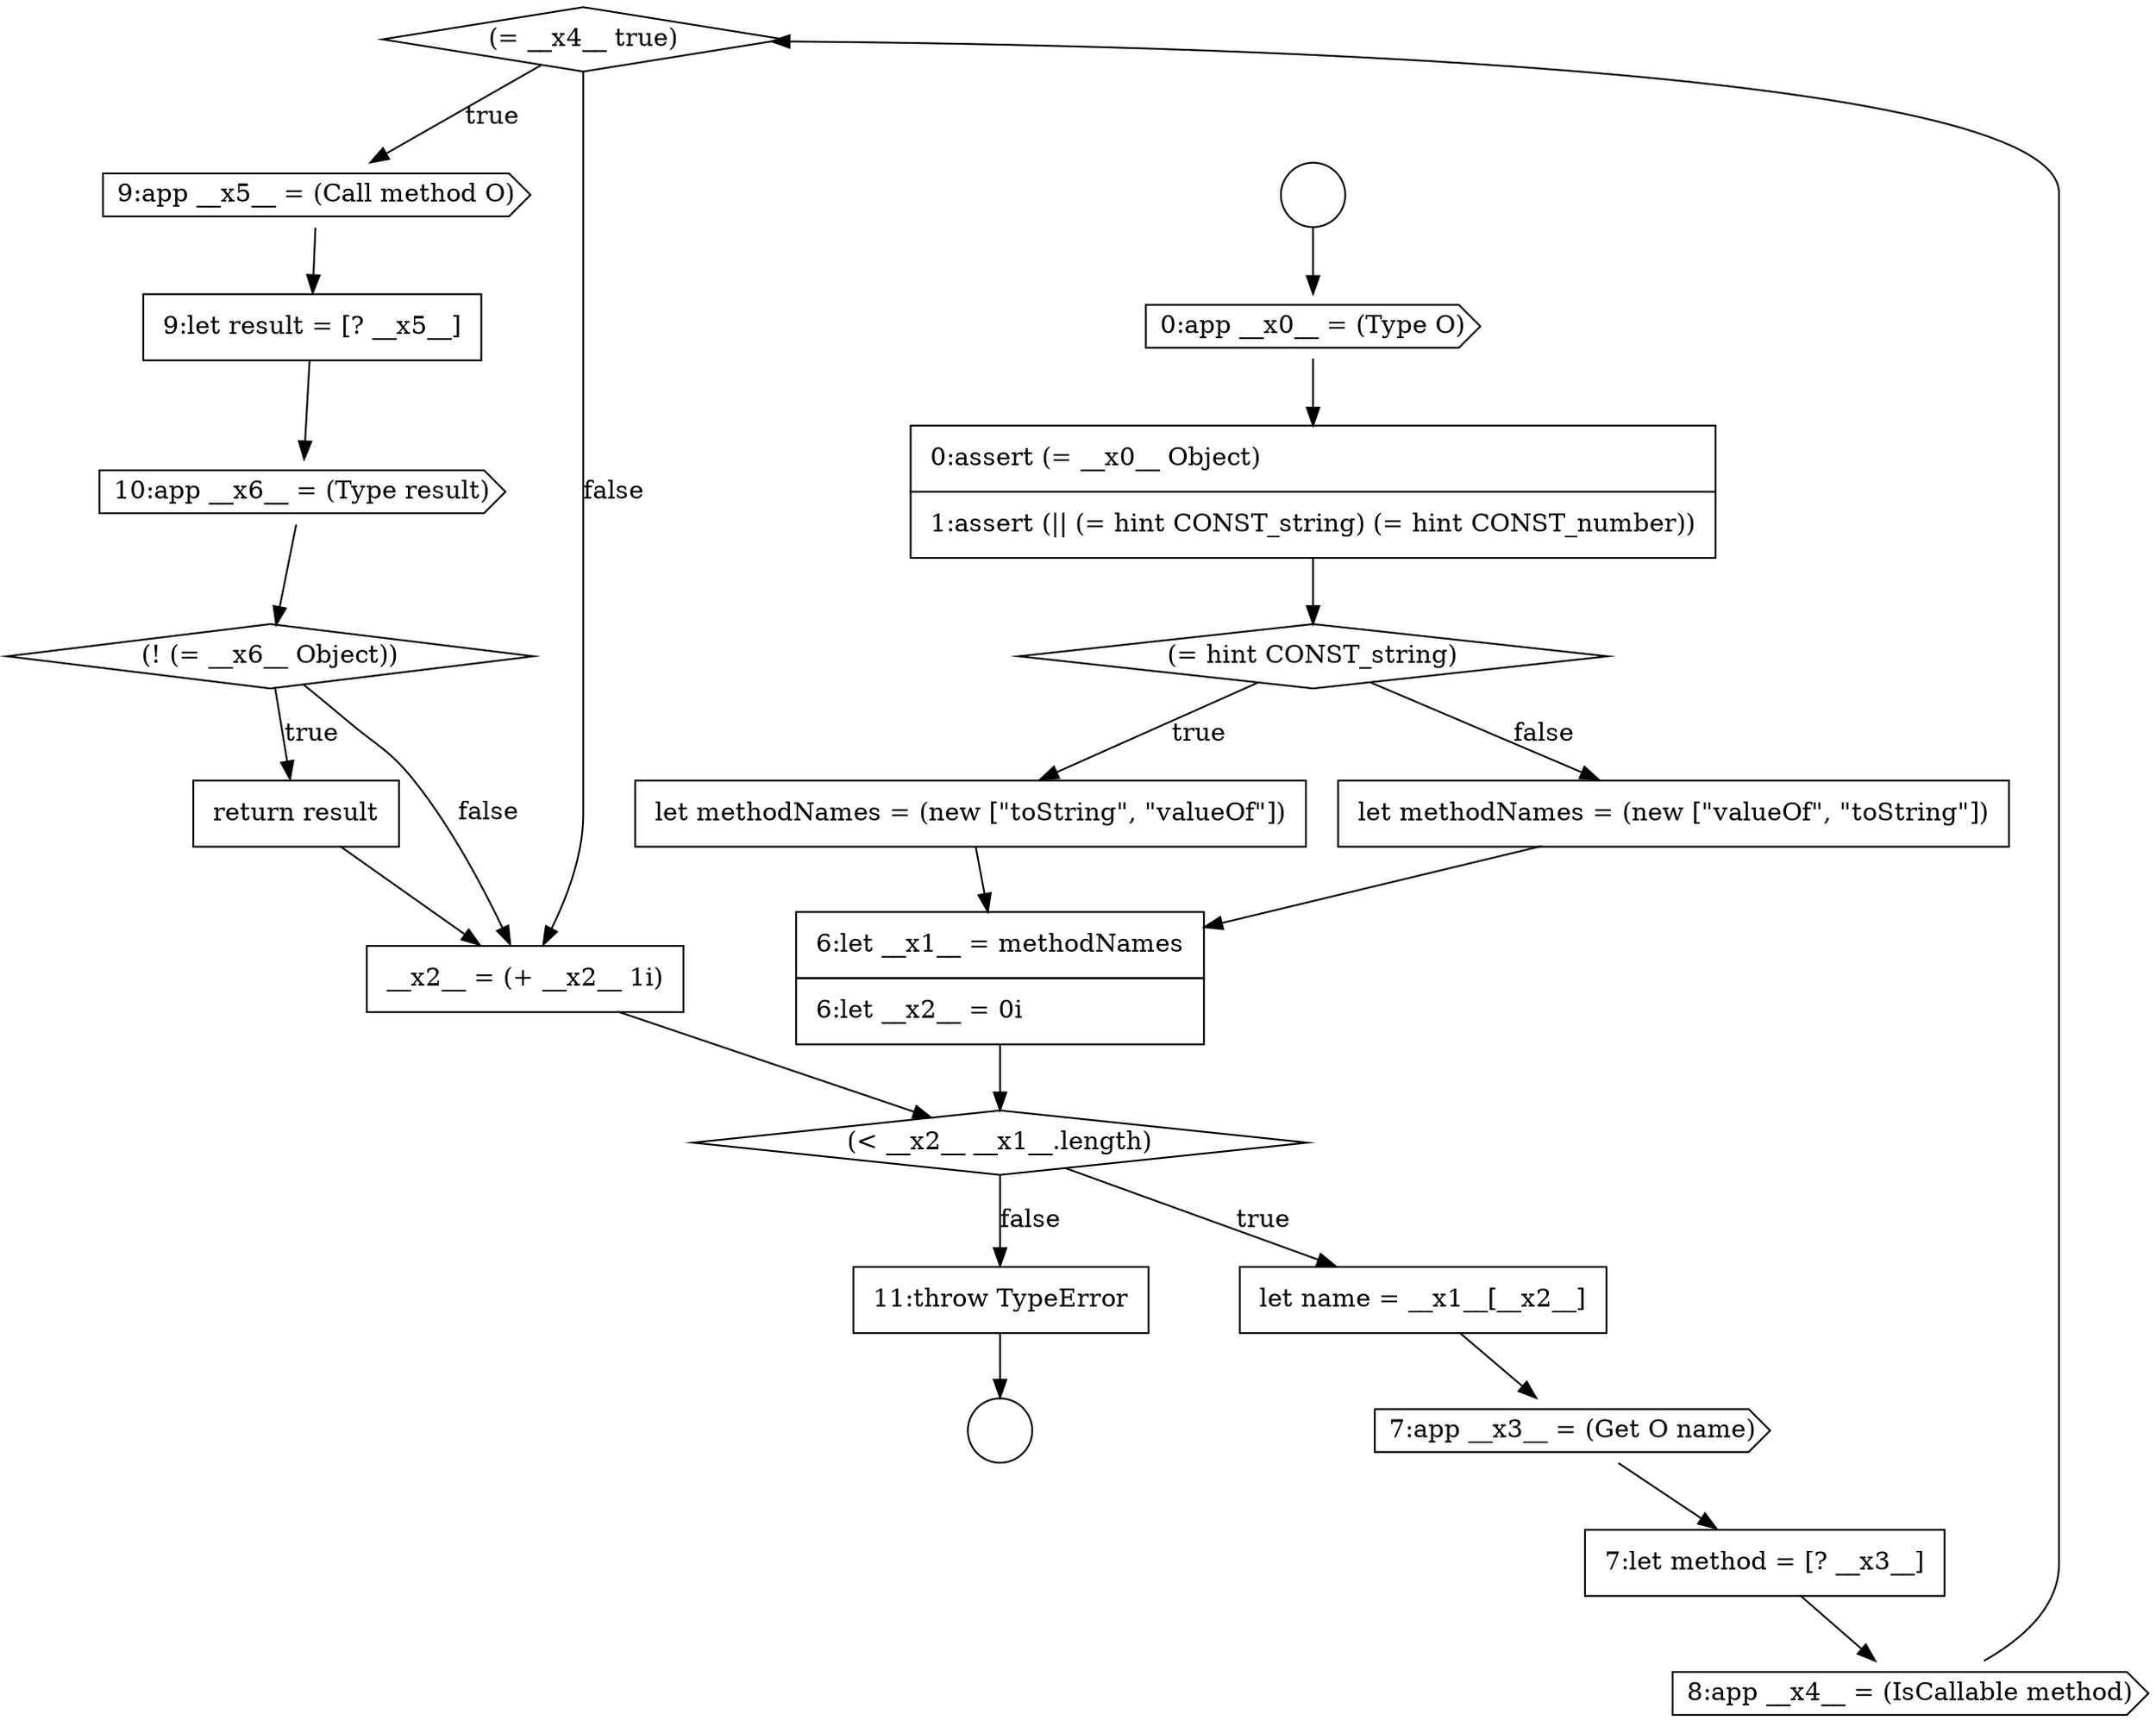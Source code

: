 digraph {
  node542 [shape=diamond, label=<<font color="black">(= __x4__ true)</font>> color="black" fillcolor="white" style=filled]
  node545 [shape=cds, label=<<font color="black">10:app __x6__ = (Type result)</font>> color="black" fillcolor="white" style=filled]
  node540 [shape=none, margin=0, label=<<font color="black">
    <table border="0" cellborder="1" cellspacing="0" cellpadding="10">
      <tr><td align="left">7:let method = [? __x3__]</td></tr>
    </table>
  </font>> color="black" fillcolor="white" style=filled]
  node535 [shape=none, margin=0, label=<<font color="black">
    <table border="0" cellborder="1" cellspacing="0" cellpadding="10">
      <tr><td align="left">let methodNames = (new [&quot;valueOf&quot;, &quot;toString&quot;])</td></tr>
    </table>
  </font>> color="black" fillcolor="white" style=filled]
  node544 [shape=none, margin=0, label=<<font color="black">
    <table border="0" cellborder="1" cellspacing="0" cellpadding="10">
      <tr><td align="left">9:let result = [? __x5__]</td></tr>
    </table>
  </font>> color="black" fillcolor="white" style=filled]
  node539 [shape=cds, label=<<font color="black">7:app __x3__ = (Get O name)</font>> color="black" fillcolor="white" style=filled]
  node532 [shape=none, margin=0, label=<<font color="black">
    <table border="0" cellborder="1" cellspacing="0" cellpadding="10">
      <tr><td align="left">0:assert (= __x0__ Object)</td></tr>
      <tr><td align="left">1:assert (|| (= hint CONST_string) (= hint CONST_number))</td></tr>
    </table>
  </font>> color="black" fillcolor="white" style=filled]
  node543 [shape=cds, label=<<font color="black">9:app __x5__ = (Call method O)</font>> color="black" fillcolor="white" style=filled]
  node533 [shape=diamond, label=<<font color="black">(= hint CONST_string)</font>> color="black" fillcolor="white" style=filled]
  node538 [shape=none, margin=0, label=<<font color="black">
    <table border="0" cellborder="1" cellspacing="0" cellpadding="10">
      <tr><td align="left">let name = __x1__[__x2__]</td></tr>
    </table>
  </font>> color="black" fillcolor="white" style=filled]
  node529 [shape=circle label=" " color="black" fillcolor="white" style=filled]
  node546 [shape=diamond, label=<<font color="black">(! (= __x6__ Object))</font>> color="black" fillcolor="white" style=filled]
  node534 [shape=none, margin=0, label=<<font color="black">
    <table border="0" cellborder="1" cellspacing="0" cellpadding="10">
      <tr><td align="left">let methodNames = (new [&quot;toString&quot;, &quot;valueOf&quot;])</td></tr>
    </table>
  </font>> color="black" fillcolor="white" style=filled]
  node537 [shape=diamond, label=<<font color="black">(&lt; __x2__ __x1__.length)</font>> color="black" fillcolor="white" style=filled]
  node547 [shape=none, margin=0, label=<<font color="black">
    <table border="0" cellborder="1" cellspacing="0" cellpadding="10">
      <tr><td align="left">return result</td></tr>
    </table>
  </font>> color="black" fillcolor="white" style=filled]
  node541 [shape=cds, label=<<font color="black">8:app __x4__ = (IsCallable method)</font>> color="black" fillcolor="white" style=filled]
  node530 [shape=circle label=" " color="black" fillcolor="white" style=filled]
  node531 [shape=cds, label=<<font color="black">0:app __x0__ = (Type O)</font>> color="black" fillcolor="white" style=filled]
  node548 [shape=none, margin=0, label=<<font color="black">
    <table border="0" cellborder="1" cellspacing="0" cellpadding="10">
      <tr><td align="left">__x2__ = (+ __x2__ 1i)</td></tr>
    </table>
  </font>> color="black" fillcolor="white" style=filled]
  node549 [shape=none, margin=0, label=<<font color="black">
    <table border="0" cellborder="1" cellspacing="0" cellpadding="10">
      <tr><td align="left">11:throw TypeError</td></tr>
    </table>
  </font>> color="black" fillcolor="white" style=filled]
  node536 [shape=none, margin=0, label=<<font color="black">
    <table border="0" cellborder="1" cellspacing="0" cellpadding="10">
      <tr><td align="left">6:let __x1__ = methodNames</td></tr>
      <tr><td align="left">6:let __x2__ = 0i</td></tr>
    </table>
  </font>> color="black" fillcolor="white" style=filled]
  node534 -> node536 [ color="black"]
  node547 -> node548 [ color="black"]
  node542 -> node543 [label=<<font color="black">true</font>> color="black"]
  node542 -> node548 [label=<<font color="black">false</font>> color="black"]
  node536 -> node537 [ color="black"]
  node549 -> node530 [ color="black"]
  node532 -> node533 [ color="black"]
  node533 -> node534 [label=<<font color="black">true</font>> color="black"]
  node533 -> node535 [label=<<font color="black">false</font>> color="black"]
  node546 -> node547 [label=<<font color="black">true</font>> color="black"]
  node546 -> node548 [label=<<font color="black">false</font>> color="black"]
  node548 -> node537 [ color="black"]
  node537 -> node538 [label=<<font color="black">true</font>> color="black"]
  node537 -> node549 [label=<<font color="black">false</font>> color="black"]
  node535 -> node536 [ color="black"]
  node531 -> node532 [ color="black"]
  node545 -> node546 [ color="black"]
  node544 -> node545 [ color="black"]
  node538 -> node539 [ color="black"]
  node529 -> node531 [ color="black"]
  node543 -> node544 [ color="black"]
  node539 -> node540 [ color="black"]
  node540 -> node541 [ color="black"]
  node541 -> node542 [ color="black"]
}
